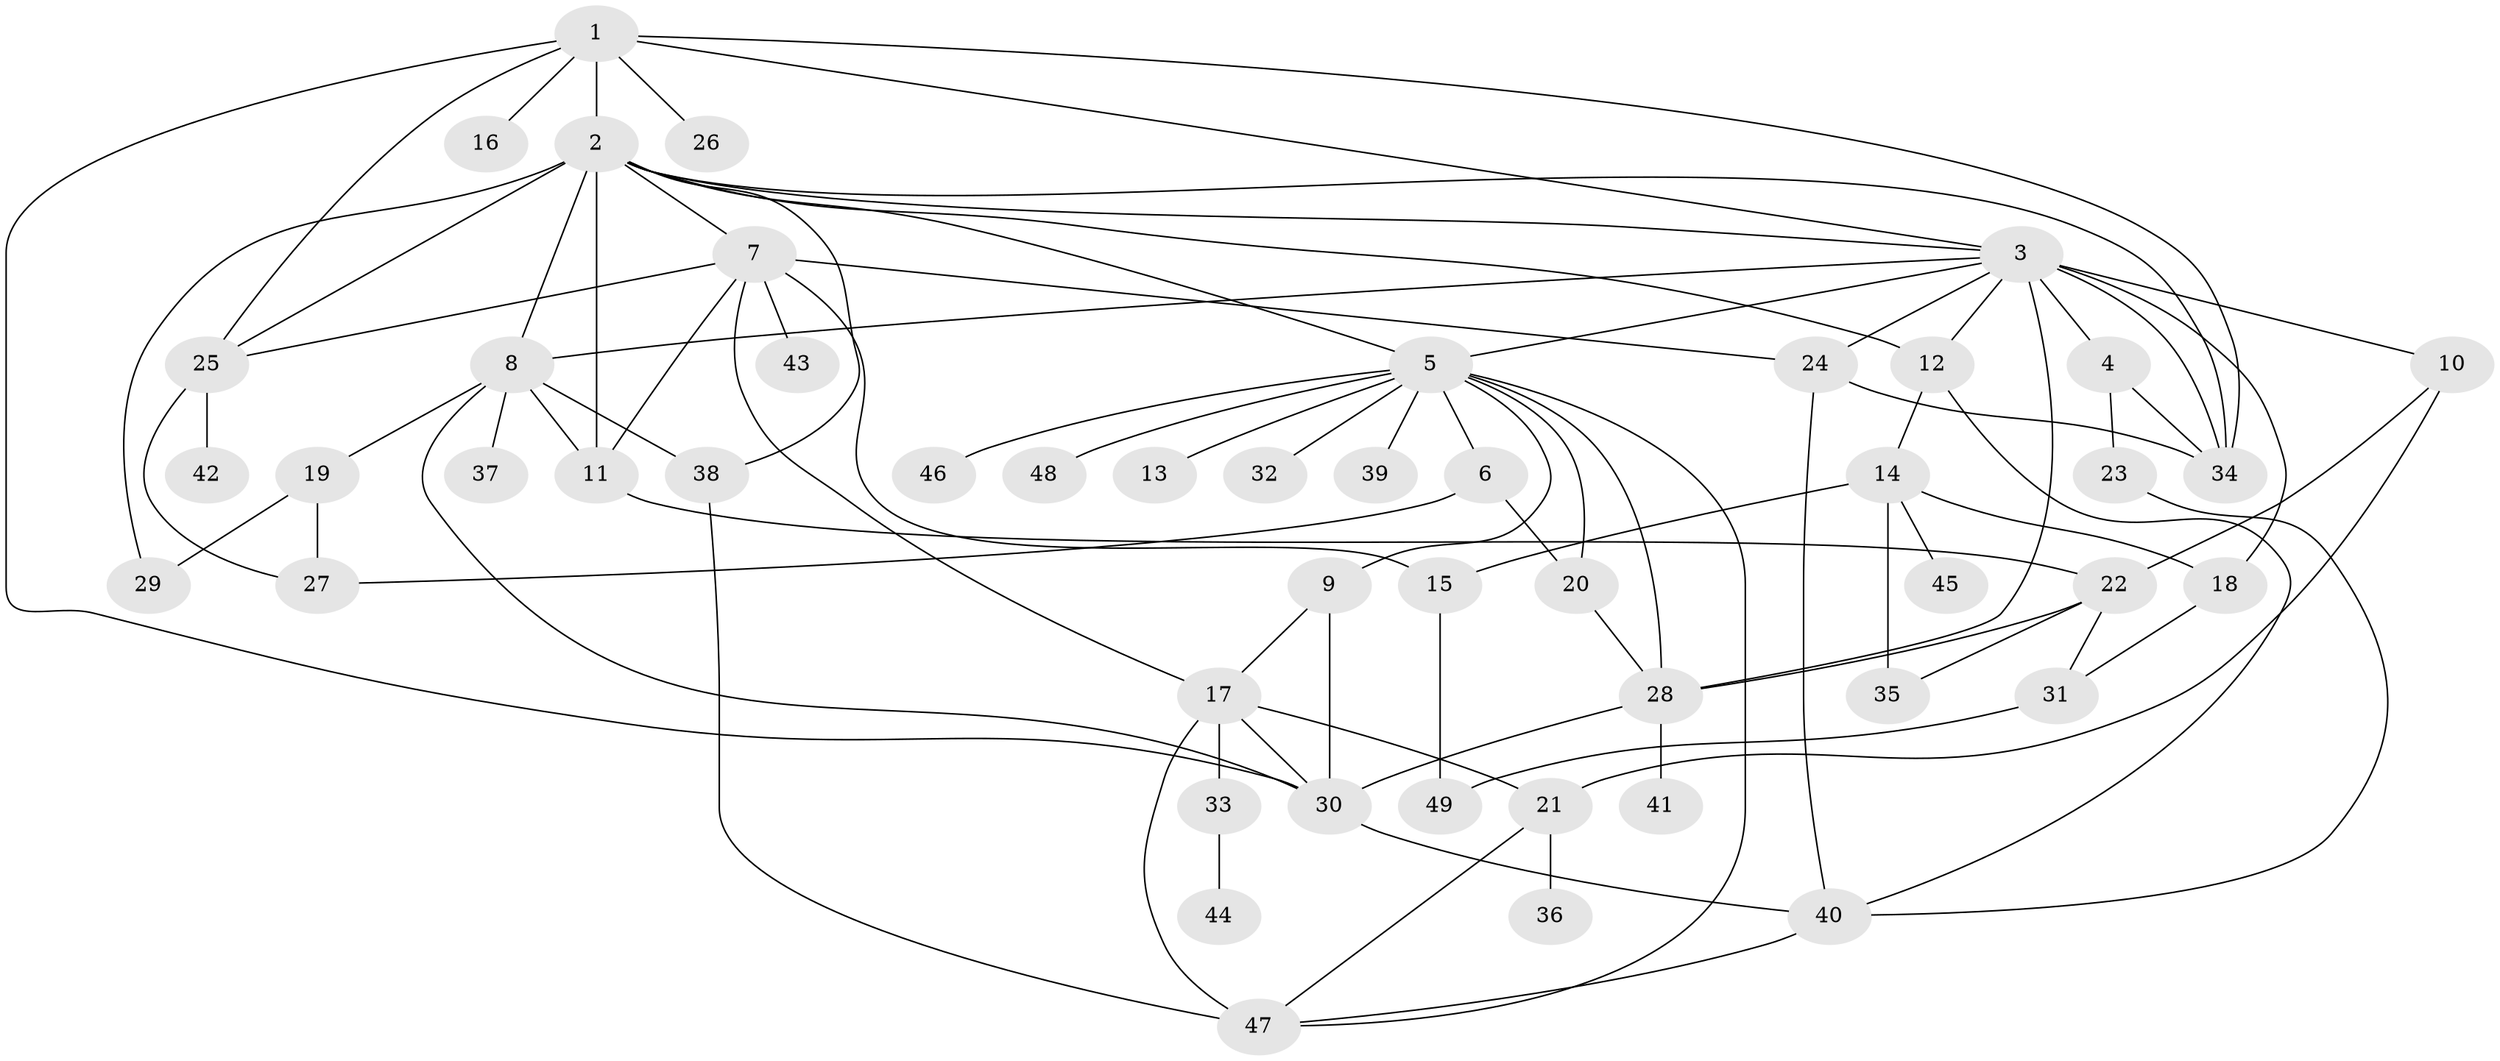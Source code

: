 // original degree distribution, {9: 0.02040816326530612, 17: 0.01020408163265306, 16: 0.01020408163265306, 7: 0.05102040816326531, 13: 0.01020408163265306, 5: 0.07142857142857142, 8: 0.02040816326530612, 3: 0.061224489795918366, 1: 0.4489795918367347, 2: 0.22448979591836735, 4: 0.05102040816326531, 6: 0.02040816326530612}
// Generated by graph-tools (version 1.1) at 2025/35/03/09/25 02:35:28]
// undirected, 49 vertices, 88 edges
graph export_dot {
graph [start="1"]
  node [color=gray90,style=filled];
  1;
  2;
  3;
  4;
  5;
  6;
  7;
  8;
  9;
  10;
  11;
  12;
  13;
  14;
  15;
  16;
  17;
  18;
  19;
  20;
  21;
  22;
  23;
  24;
  25;
  26;
  27;
  28;
  29;
  30;
  31;
  32;
  33;
  34;
  35;
  36;
  37;
  38;
  39;
  40;
  41;
  42;
  43;
  44;
  45;
  46;
  47;
  48;
  49;
  1 -- 2 [weight=1.0];
  1 -- 3 [weight=1.0];
  1 -- 16 [weight=1.0];
  1 -- 25 [weight=1.0];
  1 -- 26 [weight=1.0];
  1 -- 30 [weight=1.0];
  1 -- 34 [weight=1.0];
  2 -- 3 [weight=1.0];
  2 -- 5 [weight=1.0];
  2 -- 7 [weight=1.0];
  2 -- 8 [weight=1.0];
  2 -- 11 [weight=5.0];
  2 -- 12 [weight=1.0];
  2 -- 25 [weight=1.0];
  2 -- 29 [weight=1.0];
  2 -- 34 [weight=1.0];
  2 -- 38 [weight=1.0];
  3 -- 4 [weight=1.0];
  3 -- 5 [weight=1.0];
  3 -- 8 [weight=1.0];
  3 -- 10 [weight=2.0];
  3 -- 12 [weight=1.0];
  3 -- 18 [weight=1.0];
  3 -- 24 [weight=1.0];
  3 -- 28 [weight=1.0];
  3 -- 34 [weight=1.0];
  4 -- 23 [weight=3.0];
  4 -- 34 [weight=1.0];
  5 -- 6 [weight=1.0];
  5 -- 9 [weight=1.0];
  5 -- 13 [weight=1.0];
  5 -- 20 [weight=1.0];
  5 -- 28 [weight=1.0];
  5 -- 32 [weight=1.0];
  5 -- 39 [weight=1.0];
  5 -- 46 [weight=1.0];
  5 -- 47 [weight=1.0];
  5 -- 48 [weight=1.0];
  6 -- 20 [weight=2.0];
  6 -- 27 [weight=1.0];
  7 -- 11 [weight=1.0];
  7 -- 15 [weight=1.0];
  7 -- 17 [weight=1.0];
  7 -- 24 [weight=1.0];
  7 -- 25 [weight=1.0];
  7 -- 43 [weight=2.0];
  8 -- 11 [weight=2.0];
  8 -- 19 [weight=1.0];
  8 -- 30 [weight=1.0];
  8 -- 37 [weight=1.0];
  8 -- 38 [weight=1.0];
  9 -- 17 [weight=1.0];
  9 -- 30 [weight=1.0];
  10 -- 21 [weight=1.0];
  10 -- 22 [weight=1.0];
  11 -- 22 [weight=1.0];
  12 -- 14 [weight=1.0];
  12 -- 40 [weight=1.0];
  14 -- 15 [weight=1.0];
  14 -- 18 [weight=1.0];
  14 -- 35 [weight=2.0];
  14 -- 45 [weight=1.0];
  15 -- 49 [weight=1.0];
  17 -- 21 [weight=1.0];
  17 -- 30 [weight=1.0];
  17 -- 33 [weight=1.0];
  17 -- 47 [weight=2.0];
  18 -- 31 [weight=1.0];
  19 -- 27 [weight=1.0];
  19 -- 29 [weight=1.0];
  20 -- 28 [weight=1.0];
  21 -- 36 [weight=1.0];
  21 -- 47 [weight=1.0];
  22 -- 28 [weight=1.0];
  22 -- 31 [weight=1.0];
  22 -- 35 [weight=1.0];
  23 -- 40 [weight=1.0];
  24 -- 34 [weight=1.0];
  24 -- 40 [weight=1.0];
  25 -- 27 [weight=1.0];
  25 -- 42 [weight=1.0];
  28 -- 30 [weight=1.0];
  28 -- 41 [weight=1.0];
  30 -- 40 [weight=1.0];
  31 -- 49 [weight=2.0];
  33 -- 44 [weight=1.0];
  38 -- 47 [weight=1.0];
  40 -- 47 [weight=1.0];
}
